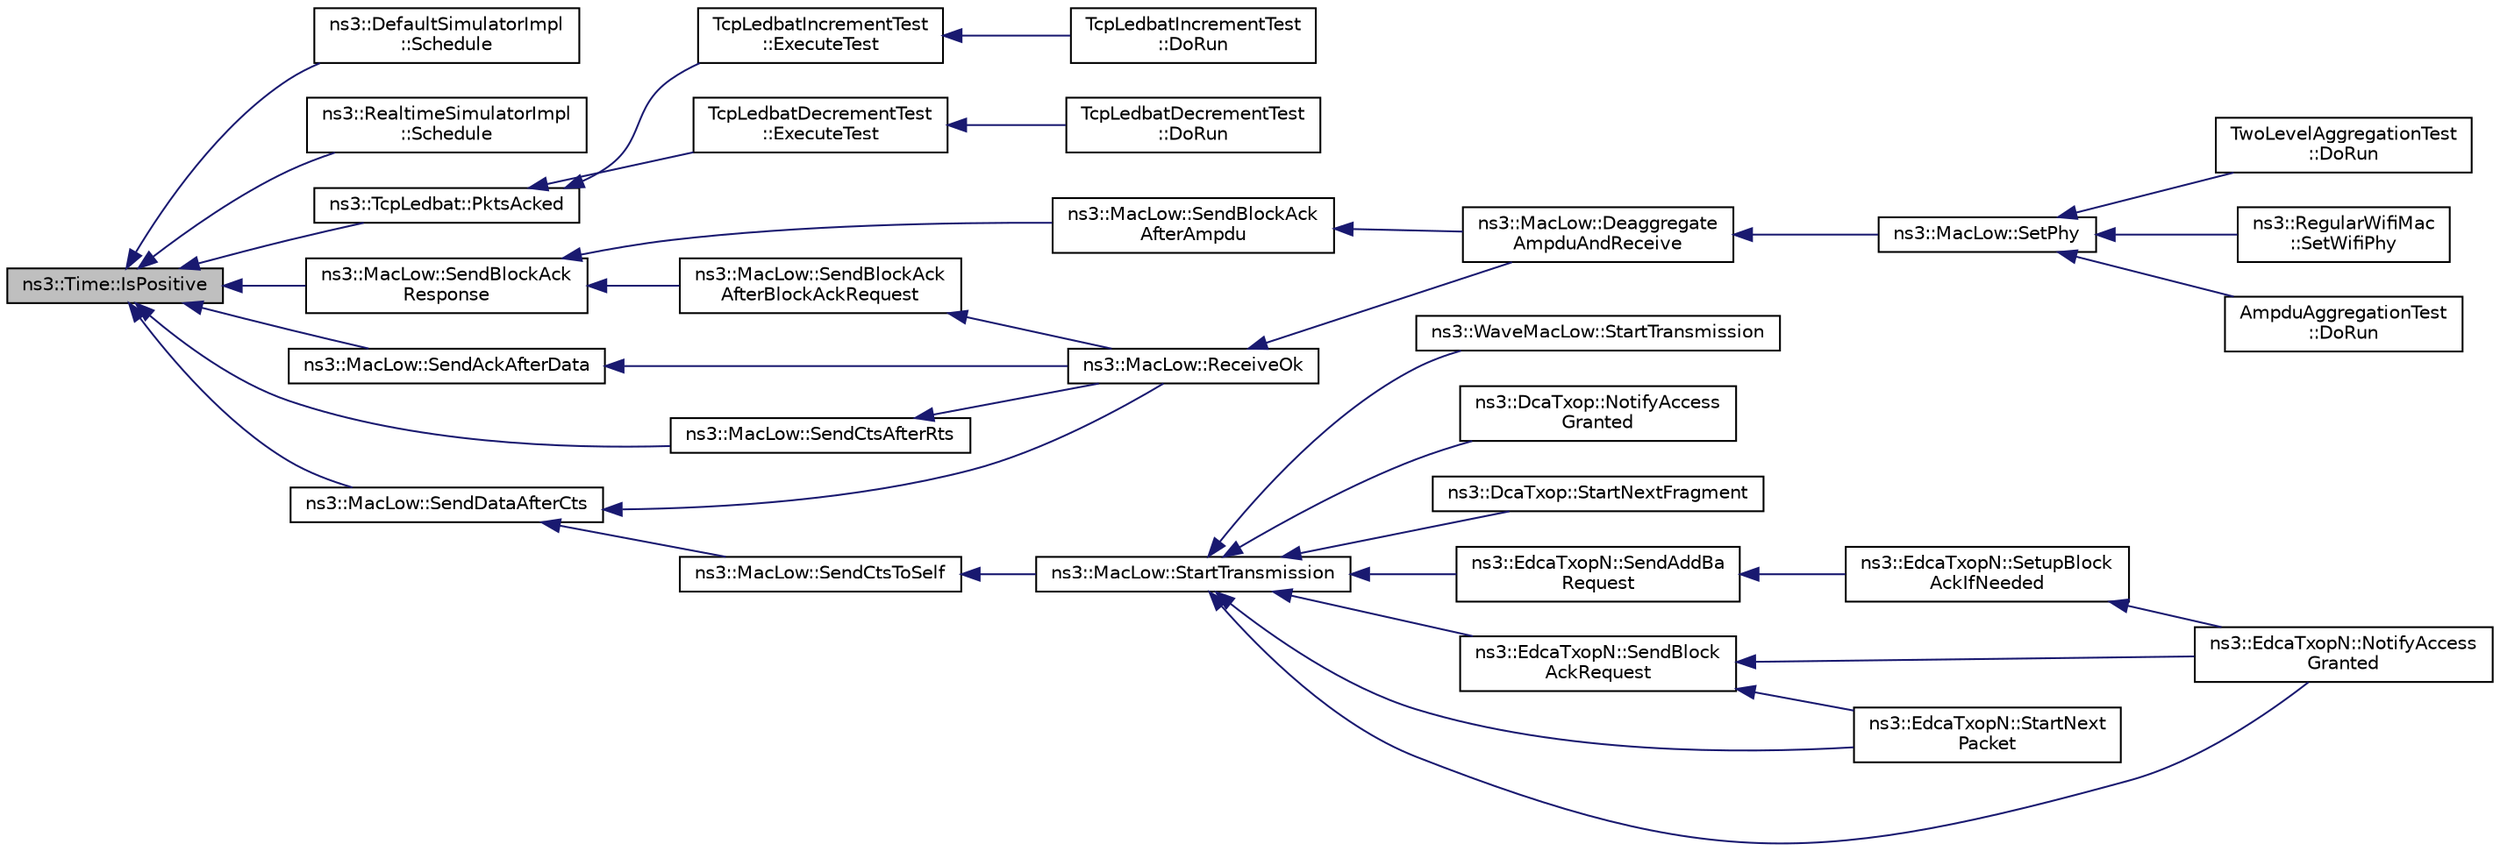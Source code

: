 digraph "ns3::Time::IsPositive"
{
  edge [fontname="Helvetica",fontsize="10",labelfontname="Helvetica",labelfontsize="10"];
  node [fontname="Helvetica",fontsize="10",shape=record];
  rankdir="LR";
  Node1 [label="ns3::Time::IsPositive",height=0.2,width=0.4,color="black", fillcolor="grey75", style="filled", fontcolor="black"];
  Node1 -> Node2 [dir="back",color="midnightblue",fontsize="10",style="solid"];
  Node2 [label="ns3::DefaultSimulatorImpl\l::Schedule",height=0.2,width=0.4,color="black", fillcolor="white", style="filled",URL="$de/d04/classns3_1_1DefaultSimulatorImpl.html#acb4b859e485d6319db25356ff8572cad"];
  Node1 -> Node3 [dir="back",color="midnightblue",fontsize="10",style="solid"];
  Node3 [label="ns3::RealtimeSimulatorImpl\l::Schedule",height=0.2,width=0.4,color="black", fillcolor="white", style="filled",URL="$da/d73/classns3_1_1RealtimeSimulatorImpl.html#a2ff9f754084280c9f478cc7028cce3bf"];
  Node1 -> Node4 [dir="back",color="midnightblue",fontsize="10",style="solid"];
  Node4 [label="ns3::TcpLedbat::PktsAcked",height=0.2,width=0.4,color="black", fillcolor="white", style="filled",URL="$dc/d18/classns3_1_1TcpLedbat.html#adc44a91826f2080c5551a313648d3848",tooltip="Get information from the acked packet. "];
  Node4 -> Node5 [dir="back",color="midnightblue",fontsize="10",style="solid"];
  Node5 [label="TcpLedbatIncrementTest\l::ExecuteTest",height=0.2,width=0.4,color="black", fillcolor="white", style="filled",URL="$d8/d63/classTcpLedbatIncrementTest.html#a84a03d2ecd9136e498c22721122e2b6b",tooltip="Execute the test. "];
  Node5 -> Node6 [dir="back",color="midnightblue",fontsize="10",style="solid"];
  Node6 [label="TcpLedbatIncrementTest\l::DoRun",height=0.2,width=0.4,color="black", fillcolor="white", style="filled",URL="$d8/d63/classTcpLedbatIncrementTest.html#a673d2a03d6203b5750744776b3ab14b9",tooltip="Implementation to actually run this TestCase. "];
  Node4 -> Node7 [dir="back",color="midnightblue",fontsize="10",style="solid"];
  Node7 [label="TcpLedbatDecrementTest\l::ExecuteTest",height=0.2,width=0.4,color="black", fillcolor="white", style="filled",URL="$d7/d5c/classTcpLedbatDecrementTest.html#a6c33fcfc3f71942ffc0b987f8d685f8d",tooltip="Execute the test. "];
  Node7 -> Node8 [dir="back",color="midnightblue",fontsize="10",style="solid"];
  Node8 [label="TcpLedbatDecrementTest\l::DoRun",height=0.2,width=0.4,color="black", fillcolor="white", style="filled",URL="$d7/d5c/classTcpLedbatDecrementTest.html#a33081c7ce4c6639ba598e79cf2d7e19f",tooltip="Implementation to actually run this TestCase. "];
  Node1 -> Node9 [dir="back",color="midnightblue",fontsize="10",style="solid"];
  Node9 [label="ns3::MacLow::SendCtsAfterRts",height=0.2,width=0.4,color="black", fillcolor="white", style="filled",URL="$d3/da6/classns3_1_1MacLow.html#aebcd4c3e8d64fb53af1f8a862c766e33"];
  Node9 -> Node10 [dir="back",color="midnightblue",fontsize="10",style="solid"];
  Node10 [label="ns3::MacLow::ReceiveOk",height=0.2,width=0.4,color="black", fillcolor="white", style="filled",URL="$d3/da6/classns3_1_1MacLow.html#ade59e3a5e41c6ccbafd93501d7e9fbc0"];
  Node10 -> Node11 [dir="back",color="midnightblue",fontsize="10",style="solid"];
  Node11 [label="ns3::MacLow::Deaggregate\lAmpduAndReceive",height=0.2,width=0.4,color="black", fillcolor="white", style="filled",URL="$d3/da6/classns3_1_1MacLow.html#a7380c5a3adcd88beda938bfa8447d7c5"];
  Node11 -> Node12 [dir="back",color="midnightblue",fontsize="10",style="solid"];
  Node12 [label="ns3::MacLow::SetPhy",height=0.2,width=0.4,color="black", fillcolor="white", style="filled",URL="$d3/da6/classns3_1_1MacLow.html#a1f2c6e12277422c081fa92f8edfe66e8"];
  Node12 -> Node13 [dir="back",color="midnightblue",fontsize="10",style="solid"];
  Node13 [label="ns3::RegularWifiMac\l::SetWifiPhy",height=0.2,width=0.4,color="black", fillcolor="white", style="filled",URL="$df/db9/classns3_1_1RegularWifiMac.html#a28e7c0a23027e1fc16f259e52b197ee9"];
  Node12 -> Node14 [dir="back",color="midnightblue",fontsize="10",style="solid"];
  Node14 [label="AmpduAggregationTest\l::DoRun",height=0.2,width=0.4,color="black", fillcolor="white", style="filled",URL="$d2/db5/classAmpduAggregationTest.html#a7414dc8d4dd982ab4c1eaadb5b2c693d",tooltip="Implementation to actually run this TestCase. "];
  Node12 -> Node15 [dir="back",color="midnightblue",fontsize="10",style="solid"];
  Node15 [label="TwoLevelAggregationTest\l::DoRun",height=0.2,width=0.4,color="black", fillcolor="white", style="filled",URL="$db/d72/classTwoLevelAggregationTest.html#a40c6f5f8be6c48673d0bfd218d95afe0",tooltip="Implementation to actually run this TestCase. "];
  Node1 -> Node16 [dir="back",color="midnightblue",fontsize="10",style="solid"];
  Node16 [label="ns3::MacLow::SendDataAfterCts",height=0.2,width=0.4,color="black", fillcolor="white", style="filled",URL="$d3/da6/classns3_1_1MacLow.html#a063bab2ef4e7320a3f8cfa9890090ab6"];
  Node16 -> Node10 [dir="back",color="midnightblue",fontsize="10",style="solid"];
  Node16 -> Node17 [dir="back",color="midnightblue",fontsize="10",style="solid"];
  Node17 [label="ns3::MacLow::SendCtsToSelf",height=0.2,width=0.4,color="black", fillcolor="white", style="filled",URL="$d3/da6/classns3_1_1MacLow.html#a209c346576d367ef16cfa1cfdefff909"];
  Node17 -> Node18 [dir="back",color="midnightblue",fontsize="10",style="solid"];
  Node18 [label="ns3::MacLow::StartTransmission",height=0.2,width=0.4,color="black", fillcolor="white", style="filled",URL="$d3/da6/classns3_1_1MacLow.html#a3d13643c758e213041f8389c1041074b"];
  Node18 -> Node19 [dir="back",color="midnightblue",fontsize="10",style="solid"];
  Node19 [label="ns3::WaveMacLow::StartTransmission",height=0.2,width=0.4,color="black", fillcolor="white", style="filled",URL="$d8/da1/classns3_1_1WaveMacLow.html#a8ed4704fbcd3d5888aa8ee5abcfb9cc8"];
  Node18 -> Node20 [dir="back",color="midnightblue",fontsize="10",style="solid"];
  Node20 [label="ns3::DcaTxop::NotifyAccess\lGranted",height=0.2,width=0.4,color="black", fillcolor="white", style="filled",URL="$d3/d74/classns3_1_1DcaTxop.html#a1760d5870d8d96153165960172ba31d5"];
  Node18 -> Node21 [dir="back",color="midnightblue",fontsize="10",style="solid"];
  Node21 [label="ns3::DcaTxop::StartNextFragment",height=0.2,width=0.4,color="black", fillcolor="white", style="filled",URL="$d3/d74/classns3_1_1DcaTxop.html#a2055d310a17ffe4be6b2d2ec91587429"];
  Node18 -> Node22 [dir="back",color="midnightblue",fontsize="10",style="solid"];
  Node22 [label="ns3::EdcaTxopN::NotifyAccess\lGranted",height=0.2,width=0.4,color="black", fillcolor="white", style="filled",URL="$dc/db8/classns3_1_1EdcaTxopN.html#afeba080a6bf7d6074227e10321d1683d"];
  Node18 -> Node23 [dir="back",color="midnightblue",fontsize="10",style="solid"];
  Node23 [label="ns3::EdcaTxopN::StartNext\lPacket",height=0.2,width=0.4,color="black", fillcolor="white", style="filled",URL="$dc/db8/classns3_1_1EdcaTxopN.html#a86df91f79cf79fbb677bd53fddafdae0"];
  Node18 -> Node24 [dir="back",color="midnightblue",fontsize="10",style="solid"];
  Node24 [label="ns3::EdcaTxopN::SendBlock\lAckRequest",height=0.2,width=0.4,color="black", fillcolor="white", style="filled",URL="$dc/db8/classns3_1_1EdcaTxopN.html#a620d3677a73927b708ba85d2f2a794e0"];
  Node24 -> Node22 [dir="back",color="midnightblue",fontsize="10",style="solid"];
  Node24 -> Node23 [dir="back",color="midnightblue",fontsize="10",style="solid"];
  Node18 -> Node25 [dir="back",color="midnightblue",fontsize="10",style="solid"];
  Node25 [label="ns3::EdcaTxopN::SendAddBa\lRequest",height=0.2,width=0.4,color="black", fillcolor="white", style="filled",URL="$dc/db8/classns3_1_1EdcaTxopN.html#a5d000df80bfe3211aed2fee7c08b85d2"];
  Node25 -> Node26 [dir="back",color="midnightblue",fontsize="10",style="solid"];
  Node26 [label="ns3::EdcaTxopN::SetupBlock\lAckIfNeeded",height=0.2,width=0.4,color="black", fillcolor="white", style="filled",URL="$dc/db8/classns3_1_1EdcaTxopN.html#ae5ab3e06174d86eabaaa6ccd64cde42d"];
  Node26 -> Node22 [dir="back",color="midnightblue",fontsize="10",style="solid"];
  Node1 -> Node27 [dir="back",color="midnightblue",fontsize="10",style="solid"];
  Node27 [label="ns3::MacLow::SendAckAfterData",height=0.2,width=0.4,color="black", fillcolor="white", style="filled",URL="$d3/da6/classns3_1_1MacLow.html#a8db1635644b89072dfcb5fbc2330031b"];
  Node27 -> Node10 [dir="back",color="midnightblue",fontsize="10",style="solid"];
  Node1 -> Node28 [dir="back",color="midnightblue",fontsize="10",style="solid"];
  Node28 [label="ns3::MacLow::SendBlockAck\lResponse",height=0.2,width=0.4,color="black", fillcolor="white", style="filled",URL="$d3/da6/classns3_1_1MacLow.html#a85c374be43ba3bd52fd1ad6efdfef6c6"];
  Node28 -> Node29 [dir="back",color="midnightblue",fontsize="10",style="solid"];
  Node29 [label="ns3::MacLow::SendBlockAck\lAfterAmpdu",height=0.2,width=0.4,color="black", fillcolor="white", style="filled",URL="$d3/da6/classns3_1_1MacLow.html#af6e2acc771d188c0959871f142912296"];
  Node29 -> Node11 [dir="back",color="midnightblue",fontsize="10",style="solid"];
  Node28 -> Node30 [dir="back",color="midnightblue",fontsize="10",style="solid"];
  Node30 [label="ns3::MacLow::SendBlockAck\lAfterBlockAckRequest",height=0.2,width=0.4,color="black", fillcolor="white", style="filled",URL="$d3/da6/classns3_1_1MacLow.html#a84b96c0cc6f32fca28576ec4df6a0853"];
  Node30 -> Node10 [dir="back",color="midnightblue",fontsize="10",style="solid"];
}
